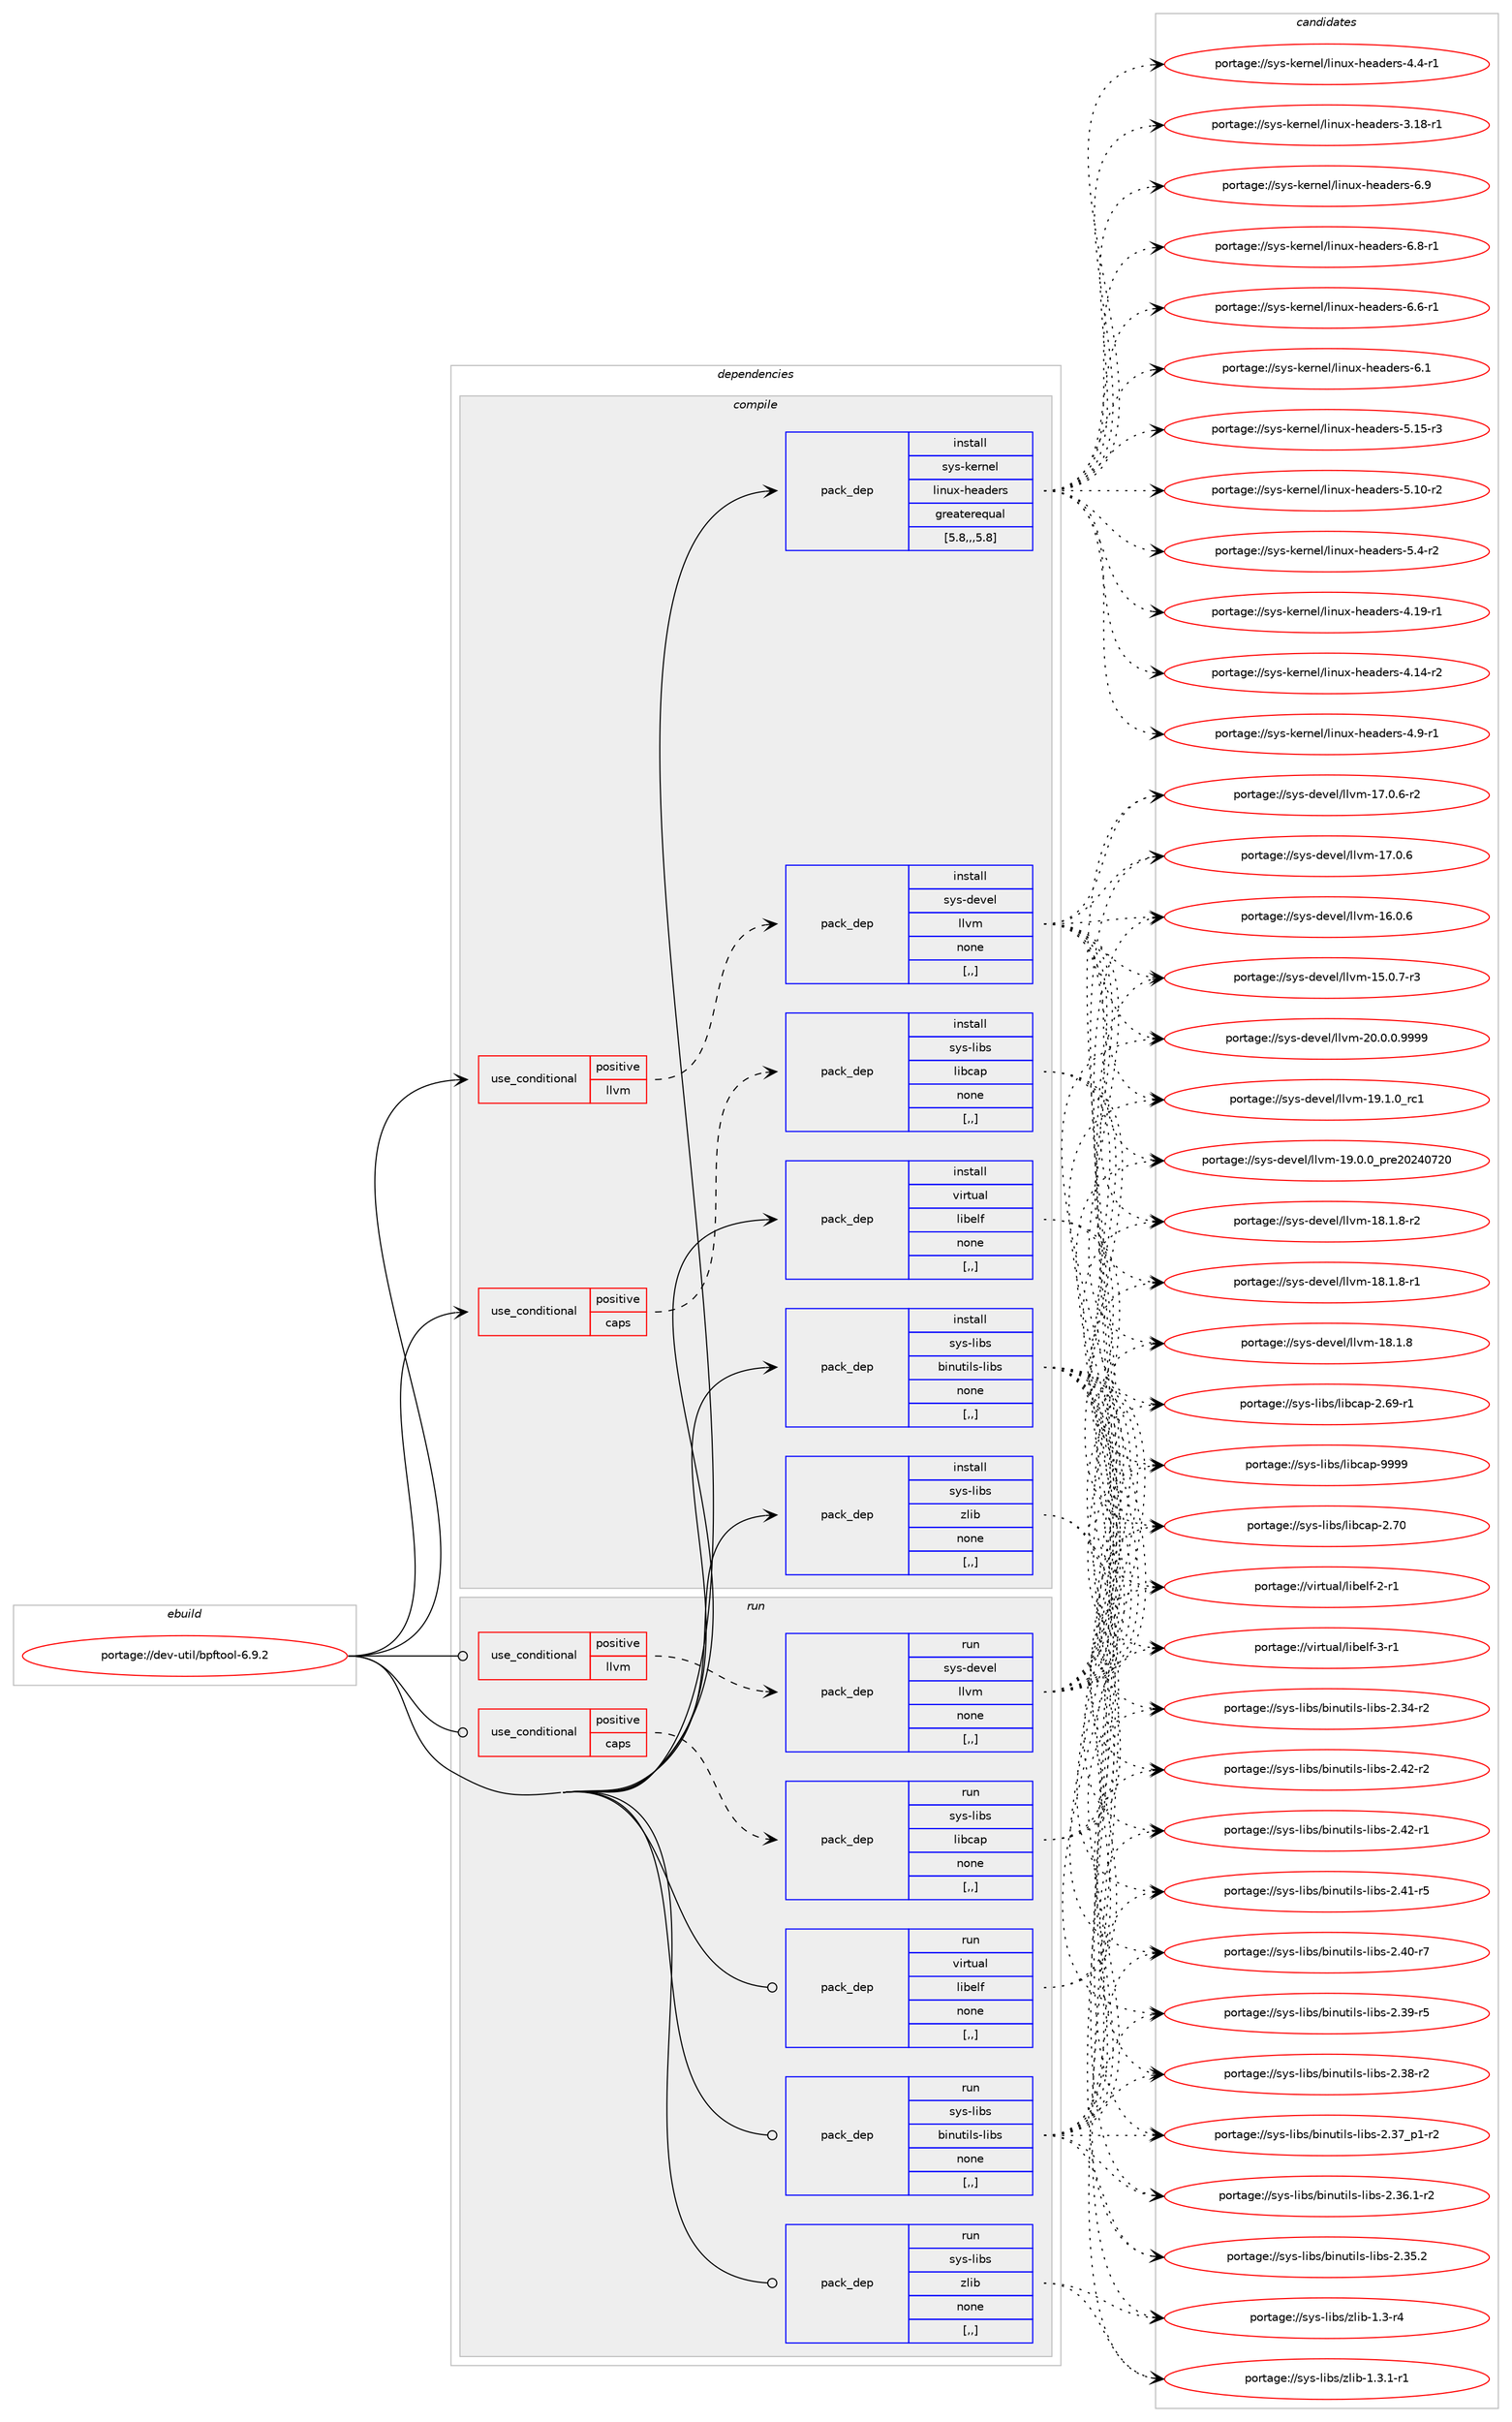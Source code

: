 digraph prolog {

# *************
# Graph options
# *************

newrank=true;
concentrate=true;
compound=true;
graph [rankdir=LR,fontname=Helvetica,fontsize=10,ranksep=1.5];#, ranksep=2.5, nodesep=0.2];
edge  [arrowhead=vee];
node  [fontname=Helvetica,fontsize=10];

# **********
# The ebuild
# **********

subgraph cluster_leftcol {
color=gray;
label=<<i>ebuild</i>>;
id [label="portage://dev-util/bpftool-6.9.2", color=red, width=4, href="../dev-util/bpftool-6.9.2.svg"];
}

# ****************
# The dependencies
# ****************

subgraph cluster_midcol {
color=gray;
label=<<i>dependencies</i>>;
subgraph cluster_compile {
fillcolor="#eeeeee";
style=filled;
label=<<i>compile</i>>;
subgraph cond59237 {
dependency210702 [label=<<TABLE BORDER="0" CELLBORDER="1" CELLSPACING="0" CELLPADDING="4"><TR><TD ROWSPAN="3" CELLPADDING="10">use_conditional</TD></TR><TR><TD>positive</TD></TR><TR><TD>caps</TD></TR></TABLE>>, shape=none, color=red];
subgraph pack150069 {
dependency210703 [label=<<TABLE BORDER="0" CELLBORDER="1" CELLSPACING="0" CELLPADDING="4" WIDTH="220"><TR><TD ROWSPAN="6" CELLPADDING="30">pack_dep</TD></TR><TR><TD WIDTH="110">install</TD></TR><TR><TD>sys-libs</TD></TR><TR><TD>libcap</TD></TR><TR><TD>none</TD></TR><TR><TD>[,,]</TD></TR></TABLE>>, shape=none, color=blue];
}
dependency210702:e -> dependency210703:w [weight=20,style="dashed",arrowhead="vee"];
}
id:e -> dependency210702:w [weight=20,style="solid",arrowhead="vee"];
subgraph cond59238 {
dependency210704 [label=<<TABLE BORDER="0" CELLBORDER="1" CELLSPACING="0" CELLPADDING="4"><TR><TD ROWSPAN="3" CELLPADDING="10">use_conditional</TD></TR><TR><TD>positive</TD></TR><TR><TD>llvm</TD></TR></TABLE>>, shape=none, color=red];
subgraph pack150070 {
dependency210705 [label=<<TABLE BORDER="0" CELLBORDER="1" CELLSPACING="0" CELLPADDING="4" WIDTH="220"><TR><TD ROWSPAN="6" CELLPADDING="30">pack_dep</TD></TR><TR><TD WIDTH="110">install</TD></TR><TR><TD>sys-devel</TD></TR><TR><TD>llvm</TD></TR><TR><TD>none</TD></TR><TR><TD>[,,]</TD></TR></TABLE>>, shape=none, color=blue];
}
dependency210704:e -> dependency210705:w [weight=20,style="dashed",arrowhead="vee"];
}
id:e -> dependency210704:w [weight=20,style="solid",arrowhead="vee"];
subgraph pack150071 {
dependency210706 [label=<<TABLE BORDER="0" CELLBORDER="1" CELLSPACING="0" CELLPADDING="4" WIDTH="220"><TR><TD ROWSPAN="6" CELLPADDING="30">pack_dep</TD></TR><TR><TD WIDTH="110">install</TD></TR><TR><TD>sys-kernel</TD></TR><TR><TD>linux-headers</TD></TR><TR><TD>greaterequal</TD></TR><TR><TD>[5.8,,,5.8]</TD></TR></TABLE>>, shape=none, color=blue];
}
id:e -> dependency210706:w [weight=20,style="solid",arrowhead="vee"];
subgraph pack150072 {
dependency210707 [label=<<TABLE BORDER="0" CELLBORDER="1" CELLSPACING="0" CELLPADDING="4" WIDTH="220"><TR><TD ROWSPAN="6" CELLPADDING="30">pack_dep</TD></TR><TR><TD WIDTH="110">install</TD></TR><TR><TD>sys-libs</TD></TR><TR><TD>binutils-libs</TD></TR><TR><TD>none</TD></TR><TR><TD>[,,]</TD></TR></TABLE>>, shape=none, color=blue];
}
id:e -> dependency210707:w [weight=20,style="solid",arrowhead="vee"];
subgraph pack150073 {
dependency210708 [label=<<TABLE BORDER="0" CELLBORDER="1" CELLSPACING="0" CELLPADDING="4" WIDTH="220"><TR><TD ROWSPAN="6" CELLPADDING="30">pack_dep</TD></TR><TR><TD WIDTH="110">install</TD></TR><TR><TD>sys-libs</TD></TR><TR><TD>zlib</TD></TR><TR><TD>none</TD></TR><TR><TD>[,,]</TD></TR></TABLE>>, shape=none, color=blue];
}
id:e -> dependency210708:w [weight=20,style="solid",arrowhead="vee"];
subgraph pack150074 {
dependency210709 [label=<<TABLE BORDER="0" CELLBORDER="1" CELLSPACING="0" CELLPADDING="4" WIDTH="220"><TR><TD ROWSPAN="6" CELLPADDING="30">pack_dep</TD></TR><TR><TD WIDTH="110">install</TD></TR><TR><TD>virtual</TD></TR><TR><TD>libelf</TD></TR><TR><TD>none</TD></TR><TR><TD>[,,]</TD></TR></TABLE>>, shape=none, color=blue];
}
id:e -> dependency210709:w [weight=20,style="solid",arrowhead="vee"];
}
subgraph cluster_compileandrun {
fillcolor="#eeeeee";
style=filled;
label=<<i>compile and run</i>>;
}
subgraph cluster_run {
fillcolor="#eeeeee";
style=filled;
label=<<i>run</i>>;
subgraph cond59239 {
dependency210710 [label=<<TABLE BORDER="0" CELLBORDER="1" CELLSPACING="0" CELLPADDING="4"><TR><TD ROWSPAN="3" CELLPADDING="10">use_conditional</TD></TR><TR><TD>positive</TD></TR><TR><TD>caps</TD></TR></TABLE>>, shape=none, color=red];
subgraph pack150075 {
dependency210711 [label=<<TABLE BORDER="0" CELLBORDER="1" CELLSPACING="0" CELLPADDING="4" WIDTH="220"><TR><TD ROWSPAN="6" CELLPADDING="30">pack_dep</TD></TR><TR><TD WIDTH="110">run</TD></TR><TR><TD>sys-libs</TD></TR><TR><TD>libcap</TD></TR><TR><TD>none</TD></TR><TR><TD>[,,]</TD></TR></TABLE>>, shape=none, color=blue];
}
dependency210710:e -> dependency210711:w [weight=20,style="dashed",arrowhead="vee"];
}
id:e -> dependency210710:w [weight=20,style="solid",arrowhead="odot"];
subgraph cond59240 {
dependency210712 [label=<<TABLE BORDER="0" CELLBORDER="1" CELLSPACING="0" CELLPADDING="4"><TR><TD ROWSPAN="3" CELLPADDING="10">use_conditional</TD></TR><TR><TD>positive</TD></TR><TR><TD>llvm</TD></TR></TABLE>>, shape=none, color=red];
subgraph pack150076 {
dependency210713 [label=<<TABLE BORDER="0" CELLBORDER="1" CELLSPACING="0" CELLPADDING="4" WIDTH="220"><TR><TD ROWSPAN="6" CELLPADDING="30">pack_dep</TD></TR><TR><TD WIDTH="110">run</TD></TR><TR><TD>sys-devel</TD></TR><TR><TD>llvm</TD></TR><TR><TD>none</TD></TR><TR><TD>[,,]</TD></TR></TABLE>>, shape=none, color=blue];
}
dependency210712:e -> dependency210713:w [weight=20,style="dashed",arrowhead="vee"];
}
id:e -> dependency210712:w [weight=20,style="solid",arrowhead="odot"];
subgraph pack150077 {
dependency210714 [label=<<TABLE BORDER="0" CELLBORDER="1" CELLSPACING="0" CELLPADDING="4" WIDTH="220"><TR><TD ROWSPAN="6" CELLPADDING="30">pack_dep</TD></TR><TR><TD WIDTH="110">run</TD></TR><TR><TD>sys-libs</TD></TR><TR><TD>binutils-libs</TD></TR><TR><TD>none</TD></TR><TR><TD>[,,]</TD></TR></TABLE>>, shape=none, color=blue];
}
id:e -> dependency210714:w [weight=20,style="solid",arrowhead="odot"];
subgraph pack150078 {
dependency210715 [label=<<TABLE BORDER="0" CELLBORDER="1" CELLSPACING="0" CELLPADDING="4" WIDTH="220"><TR><TD ROWSPAN="6" CELLPADDING="30">pack_dep</TD></TR><TR><TD WIDTH="110">run</TD></TR><TR><TD>sys-libs</TD></TR><TR><TD>zlib</TD></TR><TR><TD>none</TD></TR><TR><TD>[,,]</TD></TR></TABLE>>, shape=none, color=blue];
}
id:e -> dependency210715:w [weight=20,style="solid",arrowhead="odot"];
subgraph pack150079 {
dependency210716 [label=<<TABLE BORDER="0" CELLBORDER="1" CELLSPACING="0" CELLPADDING="4" WIDTH="220"><TR><TD ROWSPAN="6" CELLPADDING="30">pack_dep</TD></TR><TR><TD WIDTH="110">run</TD></TR><TR><TD>virtual</TD></TR><TR><TD>libelf</TD></TR><TR><TD>none</TD></TR><TR><TD>[,,]</TD></TR></TABLE>>, shape=none, color=blue];
}
id:e -> dependency210716:w [weight=20,style="solid",arrowhead="odot"];
}
}

# **************
# The candidates
# **************

subgraph cluster_choices {
rank=same;
color=gray;
label=<<i>candidates</i>>;

subgraph choice150069 {
color=black;
nodesep=1;
choice1151211154510810598115471081059899971124557575757 [label="portage://sys-libs/libcap-9999", color=red, width=4,href="../sys-libs/libcap-9999.svg"];
choice1151211154510810598115471081059899971124550465548 [label="portage://sys-libs/libcap-2.70", color=red, width=4,href="../sys-libs/libcap-2.70.svg"];
choice11512111545108105981154710810598999711245504654574511449 [label="portage://sys-libs/libcap-2.69-r1", color=red, width=4,href="../sys-libs/libcap-2.69-r1.svg"];
dependency210703:e -> choice1151211154510810598115471081059899971124557575757:w [style=dotted,weight="100"];
dependency210703:e -> choice1151211154510810598115471081059899971124550465548:w [style=dotted,weight="100"];
dependency210703:e -> choice11512111545108105981154710810598999711245504654574511449:w [style=dotted,weight="100"];
}
subgraph choice150070 {
color=black;
nodesep=1;
choice1151211154510010111810110847108108118109455048464846484657575757 [label="portage://sys-devel/llvm-20.0.0.9999", color=red, width=4,href="../sys-devel/llvm-20.0.0.9999.svg"];
choice115121115451001011181011084710810811810945495746494648951149949 [label="portage://sys-devel/llvm-19.1.0_rc1", color=red, width=4,href="../sys-devel/llvm-19.1.0_rc1.svg"];
choice115121115451001011181011084710810811810945495746484648951121141015048505248555048 [label="portage://sys-devel/llvm-19.0.0_pre20240720", color=red, width=4,href="../sys-devel/llvm-19.0.0_pre20240720.svg"];
choice1151211154510010111810110847108108118109454956464946564511450 [label="portage://sys-devel/llvm-18.1.8-r2", color=red, width=4,href="../sys-devel/llvm-18.1.8-r2.svg"];
choice1151211154510010111810110847108108118109454956464946564511449 [label="portage://sys-devel/llvm-18.1.8-r1", color=red, width=4,href="../sys-devel/llvm-18.1.8-r1.svg"];
choice115121115451001011181011084710810811810945495646494656 [label="portage://sys-devel/llvm-18.1.8", color=red, width=4,href="../sys-devel/llvm-18.1.8.svg"];
choice1151211154510010111810110847108108118109454955464846544511450 [label="portage://sys-devel/llvm-17.0.6-r2", color=red, width=4,href="../sys-devel/llvm-17.0.6-r2.svg"];
choice115121115451001011181011084710810811810945495546484654 [label="portage://sys-devel/llvm-17.0.6", color=red, width=4,href="../sys-devel/llvm-17.0.6.svg"];
choice115121115451001011181011084710810811810945495446484654 [label="portage://sys-devel/llvm-16.0.6", color=red, width=4,href="../sys-devel/llvm-16.0.6.svg"];
choice1151211154510010111810110847108108118109454953464846554511451 [label="portage://sys-devel/llvm-15.0.7-r3", color=red, width=4,href="../sys-devel/llvm-15.0.7-r3.svg"];
dependency210705:e -> choice1151211154510010111810110847108108118109455048464846484657575757:w [style=dotted,weight="100"];
dependency210705:e -> choice115121115451001011181011084710810811810945495746494648951149949:w [style=dotted,weight="100"];
dependency210705:e -> choice115121115451001011181011084710810811810945495746484648951121141015048505248555048:w [style=dotted,weight="100"];
dependency210705:e -> choice1151211154510010111810110847108108118109454956464946564511450:w [style=dotted,weight="100"];
dependency210705:e -> choice1151211154510010111810110847108108118109454956464946564511449:w [style=dotted,weight="100"];
dependency210705:e -> choice115121115451001011181011084710810811810945495646494656:w [style=dotted,weight="100"];
dependency210705:e -> choice1151211154510010111810110847108108118109454955464846544511450:w [style=dotted,weight="100"];
dependency210705:e -> choice115121115451001011181011084710810811810945495546484654:w [style=dotted,weight="100"];
dependency210705:e -> choice115121115451001011181011084710810811810945495446484654:w [style=dotted,weight="100"];
dependency210705:e -> choice1151211154510010111810110847108108118109454953464846554511451:w [style=dotted,weight="100"];
}
subgraph choice150071 {
color=black;
nodesep=1;
choice1151211154510710111411010110847108105110117120451041019710010111411545544657 [label="portage://sys-kernel/linux-headers-6.9", color=red, width=4,href="../sys-kernel/linux-headers-6.9.svg"];
choice11512111545107101114110101108471081051101171204510410197100101114115455446564511449 [label="portage://sys-kernel/linux-headers-6.8-r1", color=red, width=4,href="../sys-kernel/linux-headers-6.8-r1.svg"];
choice11512111545107101114110101108471081051101171204510410197100101114115455446544511449 [label="portage://sys-kernel/linux-headers-6.6-r1", color=red, width=4,href="../sys-kernel/linux-headers-6.6-r1.svg"];
choice1151211154510710111411010110847108105110117120451041019710010111411545544649 [label="portage://sys-kernel/linux-headers-6.1", color=red, width=4,href="../sys-kernel/linux-headers-6.1.svg"];
choice1151211154510710111411010110847108105110117120451041019710010111411545534649534511451 [label="portage://sys-kernel/linux-headers-5.15-r3", color=red, width=4,href="../sys-kernel/linux-headers-5.15-r3.svg"];
choice1151211154510710111411010110847108105110117120451041019710010111411545534649484511450 [label="portage://sys-kernel/linux-headers-5.10-r2", color=red, width=4,href="../sys-kernel/linux-headers-5.10-r2.svg"];
choice11512111545107101114110101108471081051101171204510410197100101114115455346524511450 [label="portage://sys-kernel/linux-headers-5.4-r2", color=red, width=4,href="../sys-kernel/linux-headers-5.4-r2.svg"];
choice1151211154510710111411010110847108105110117120451041019710010111411545524649574511449 [label="portage://sys-kernel/linux-headers-4.19-r1", color=red, width=4,href="../sys-kernel/linux-headers-4.19-r1.svg"];
choice1151211154510710111411010110847108105110117120451041019710010111411545524649524511450 [label="portage://sys-kernel/linux-headers-4.14-r2", color=red, width=4,href="../sys-kernel/linux-headers-4.14-r2.svg"];
choice11512111545107101114110101108471081051101171204510410197100101114115455246574511449 [label="portage://sys-kernel/linux-headers-4.9-r1", color=red, width=4,href="../sys-kernel/linux-headers-4.9-r1.svg"];
choice11512111545107101114110101108471081051101171204510410197100101114115455246524511449 [label="portage://sys-kernel/linux-headers-4.4-r1", color=red, width=4,href="../sys-kernel/linux-headers-4.4-r1.svg"];
choice1151211154510710111411010110847108105110117120451041019710010111411545514649564511449 [label="portage://sys-kernel/linux-headers-3.18-r1", color=red, width=4,href="../sys-kernel/linux-headers-3.18-r1.svg"];
dependency210706:e -> choice1151211154510710111411010110847108105110117120451041019710010111411545544657:w [style=dotted,weight="100"];
dependency210706:e -> choice11512111545107101114110101108471081051101171204510410197100101114115455446564511449:w [style=dotted,weight="100"];
dependency210706:e -> choice11512111545107101114110101108471081051101171204510410197100101114115455446544511449:w [style=dotted,weight="100"];
dependency210706:e -> choice1151211154510710111411010110847108105110117120451041019710010111411545544649:w [style=dotted,weight="100"];
dependency210706:e -> choice1151211154510710111411010110847108105110117120451041019710010111411545534649534511451:w [style=dotted,weight="100"];
dependency210706:e -> choice1151211154510710111411010110847108105110117120451041019710010111411545534649484511450:w [style=dotted,weight="100"];
dependency210706:e -> choice11512111545107101114110101108471081051101171204510410197100101114115455346524511450:w [style=dotted,weight="100"];
dependency210706:e -> choice1151211154510710111411010110847108105110117120451041019710010111411545524649574511449:w [style=dotted,weight="100"];
dependency210706:e -> choice1151211154510710111411010110847108105110117120451041019710010111411545524649524511450:w [style=dotted,weight="100"];
dependency210706:e -> choice11512111545107101114110101108471081051101171204510410197100101114115455246574511449:w [style=dotted,weight="100"];
dependency210706:e -> choice11512111545107101114110101108471081051101171204510410197100101114115455246524511449:w [style=dotted,weight="100"];
dependency210706:e -> choice1151211154510710111411010110847108105110117120451041019710010111411545514649564511449:w [style=dotted,weight="100"];
}
subgraph choice150072 {
color=black;
nodesep=1;
choice11512111545108105981154798105110117116105108115451081059811545504652504511450 [label="portage://sys-libs/binutils-libs-2.42-r2", color=red, width=4,href="../sys-libs/binutils-libs-2.42-r2.svg"];
choice11512111545108105981154798105110117116105108115451081059811545504652504511449 [label="portage://sys-libs/binutils-libs-2.42-r1", color=red, width=4,href="../sys-libs/binutils-libs-2.42-r1.svg"];
choice11512111545108105981154798105110117116105108115451081059811545504652494511453 [label="portage://sys-libs/binutils-libs-2.41-r5", color=red, width=4,href="../sys-libs/binutils-libs-2.41-r5.svg"];
choice11512111545108105981154798105110117116105108115451081059811545504652484511455 [label="portage://sys-libs/binutils-libs-2.40-r7", color=red, width=4,href="../sys-libs/binutils-libs-2.40-r7.svg"];
choice11512111545108105981154798105110117116105108115451081059811545504651574511453 [label="portage://sys-libs/binutils-libs-2.39-r5", color=red, width=4,href="../sys-libs/binutils-libs-2.39-r5.svg"];
choice11512111545108105981154798105110117116105108115451081059811545504651564511450 [label="portage://sys-libs/binutils-libs-2.38-r2", color=red, width=4,href="../sys-libs/binutils-libs-2.38-r2.svg"];
choice115121115451081059811547981051101171161051081154510810598115455046515595112494511450 [label="portage://sys-libs/binutils-libs-2.37_p1-r2", color=red, width=4,href="../sys-libs/binutils-libs-2.37_p1-r2.svg"];
choice115121115451081059811547981051101171161051081154510810598115455046515446494511450 [label="portage://sys-libs/binutils-libs-2.36.1-r2", color=red, width=4,href="../sys-libs/binutils-libs-2.36.1-r2.svg"];
choice11512111545108105981154798105110117116105108115451081059811545504651534650 [label="portage://sys-libs/binutils-libs-2.35.2", color=red, width=4,href="../sys-libs/binutils-libs-2.35.2.svg"];
choice11512111545108105981154798105110117116105108115451081059811545504651524511450 [label="portage://sys-libs/binutils-libs-2.34-r2", color=red, width=4,href="../sys-libs/binutils-libs-2.34-r2.svg"];
dependency210707:e -> choice11512111545108105981154798105110117116105108115451081059811545504652504511450:w [style=dotted,weight="100"];
dependency210707:e -> choice11512111545108105981154798105110117116105108115451081059811545504652504511449:w [style=dotted,weight="100"];
dependency210707:e -> choice11512111545108105981154798105110117116105108115451081059811545504652494511453:w [style=dotted,weight="100"];
dependency210707:e -> choice11512111545108105981154798105110117116105108115451081059811545504652484511455:w [style=dotted,weight="100"];
dependency210707:e -> choice11512111545108105981154798105110117116105108115451081059811545504651574511453:w [style=dotted,weight="100"];
dependency210707:e -> choice11512111545108105981154798105110117116105108115451081059811545504651564511450:w [style=dotted,weight="100"];
dependency210707:e -> choice115121115451081059811547981051101171161051081154510810598115455046515595112494511450:w [style=dotted,weight="100"];
dependency210707:e -> choice115121115451081059811547981051101171161051081154510810598115455046515446494511450:w [style=dotted,weight="100"];
dependency210707:e -> choice11512111545108105981154798105110117116105108115451081059811545504651534650:w [style=dotted,weight="100"];
dependency210707:e -> choice11512111545108105981154798105110117116105108115451081059811545504651524511450:w [style=dotted,weight="100"];
}
subgraph choice150073 {
color=black;
nodesep=1;
choice115121115451081059811547122108105984549465146494511449 [label="portage://sys-libs/zlib-1.3.1-r1", color=red, width=4,href="../sys-libs/zlib-1.3.1-r1.svg"];
choice11512111545108105981154712210810598454946514511452 [label="portage://sys-libs/zlib-1.3-r4", color=red, width=4,href="../sys-libs/zlib-1.3-r4.svg"];
dependency210708:e -> choice115121115451081059811547122108105984549465146494511449:w [style=dotted,weight="100"];
dependency210708:e -> choice11512111545108105981154712210810598454946514511452:w [style=dotted,weight="100"];
}
subgraph choice150074 {
color=black;
nodesep=1;
choice11810511411611797108471081059810110810245514511449 [label="portage://virtual/libelf-3-r1", color=red, width=4,href="../virtual/libelf-3-r1.svg"];
choice11810511411611797108471081059810110810245504511449 [label="portage://virtual/libelf-2-r1", color=red, width=4,href="../virtual/libelf-2-r1.svg"];
dependency210709:e -> choice11810511411611797108471081059810110810245514511449:w [style=dotted,weight="100"];
dependency210709:e -> choice11810511411611797108471081059810110810245504511449:w [style=dotted,weight="100"];
}
subgraph choice150075 {
color=black;
nodesep=1;
choice1151211154510810598115471081059899971124557575757 [label="portage://sys-libs/libcap-9999", color=red, width=4,href="../sys-libs/libcap-9999.svg"];
choice1151211154510810598115471081059899971124550465548 [label="portage://sys-libs/libcap-2.70", color=red, width=4,href="../sys-libs/libcap-2.70.svg"];
choice11512111545108105981154710810598999711245504654574511449 [label="portage://sys-libs/libcap-2.69-r1", color=red, width=4,href="../sys-libs/libcap-2.69-r1.svg"];
dependency210711:e -> choice1151211154510810598115471081059899971124557575757:w [style=dotted,weight="100"];
dependency210711:e -> choice1151211154510810598115471081059899971124550465548:w [style=dotted,weight="100"];
dependency210711:e -> choice11512111545108105981154710810598999711245504654574511449:w [style=dotted,weight="100"];
}
subgraph choice150076 {
color=black;
nodesep=1;
choice1151211154510010111810110847108108118109455048464846484657575757 [label="portage://sys-devel/llvm-20.0.0.9999", color=red, width=4,href="../sys-devel/llvm-20.0.0.9999.svg"];
choice115121115451001011181011084710810811810945495746494648951149949 [label="portage://sys-devel/llvm-19.1.0_rc1", color=red, width=4,href="../sys-devel/llvm-19.1.0_rc1.svg"];
choice115121115451001011181011084710810811810945495746484648951121141015048505248555048 [label="portage://sys-devel/llvm-19.0.0_pre20240720", color=red, width=4,href="../sys-devel/llvm-19.0.0_pre20240720.svg"];
choice1151211154510010111810110847108108118109454956464946564511450 [label="portage://sys-devel/llvm-18.1.8-r2", color=red, width=4,href="../sys-devel/llvm-18.1.8-r2.svg"];
choice1151211154510010111810110847108108118109454956464946564511449 [label="portage://sys-devel/llvm-18.1.8-r1", color=red, width=4,href="../sys-devel/llvm-18.1.8-r1.svg"];
choice115121115451001011181011084710810811810945495646494656 [label="portage://sys-devel/llvm-18.1.8", color=red, width=4,href="../sys-devel/llvm-18.1.8.svg"];
choice1151211154510010111810110847108108118109454955464846544511450 [label="portage://sys-devel/llvm-17.0.6-r2", color=red, width=4,href="../sys-devel/llvm-17.0.6-r2.svg"];
choice115121115451001011181011084710810811810945495546484654 [label="portage://sys-devel/llvm-17.0.6", color=red, width=4,href="../sys-devel/llvm-17.0.6.svg"];
choice115121115451001011181011084710810811810945495446484654 [label="portage://sys-devel/llvm-16.0.6", color=red, width=4,href="../sys-devel/llvm-16.0.6.svg"];
choice1151211154510010111810110847108108118109454953464846554511451 [label="portage://sys-devel/llvm-15.0.7-r3", color=red, width=4,href="../sys-devel/llvm-15.0.7-r3.svg"];
dependency210713:e -> choice1151211154510010111810110847108108118109455048464846484657575757:w [style=dotted,weight="100"];
dependency210713:e -> choice115121115451001011181011084710810811810945495746494648951149949:w [style=dotted,weight="100"];
dependency210713:e -> choice115121115451001011181011084710810811810945495746484648951121141015048505248555048:w [style=dotted,weight="100"];
dependency210713:e -> choice1151211154510010111810110847108108118109454956464946564511450:w [style=dotted,weight="100"];
dependency210713:e -> choice1151211154510010111810110847108108118109454956464946564511449:w [style=dotted,weight="100"];
dependency210713:e -> choice115121115451001011181011084710810811810945495646494656:w [style=dotted,weight="100"];
dependency210713:e -> choice1151211154510010111810110847108108118109454955464846544511450:w [style=dotted,weight="100"];
dependency210713:e -> choice115121115451001011181011084710810811810945495546484654:w [style=dotted,weight="100"];
dependency210713:e -> choice115121115451001011181011084710810811810945495446484654:w [style=dotted,weight="100"];
dependency210713:e -> choice1151211154510010111810110847108108118109454953464846554511451:w [style=dotted,weight="100"];
}
subgraph choice150077 {
color=black;
nodesep=1;
choice11512111545108105981154798105110117116105108115451081059811545504652504511450 [label="portage://sys-libs/binutils-libs-2.42-r2", color=red, width=4,href="../sys-libs/binutils-libs-2.42-r2.svg"];
choice11512111545108105981154798105110117116105108115451081059811545504652504511449 [label="portage://sys-libs/binutils-libs-2.42-r1", color=red, width=4,href="../sys-libs/binutils-libs-2.42-r1.svg"];
choice11512111545108105981154798105110117116105108115451081059811545504652494511453 [label="portage://sys-libs/binutils-libs-2.41-r5", color=red, width=4,href="../sys-libs/binutils-libs-2.41-r5.svg"];
choice11512111545108105981154798105110117116105108115451081059811545504652484511455 [label="portage://sys-libs/binutils-libs-2.40-r7", color=red, width=4,href="../sys-libs/binutils-libs-2.40-r7.svg"];
choice11512111545108105981154798105110117116105108115451081059811545504651574511453 [label="portage://sys-libs/binutils-libs-2.39-r5", color=red, width=4,href="../sys-libs/binutils-libs-2.39-r5.svg"];
choice11512111545108105981154798105110117116105108115451081059811545504651564511450 [label="portage://sys-libs/binutils-libs-2.38-r2", color=red, width=4,href="../sys-libs/binutils-libs-2.38-r2.svg"];
choice115121115451081059811547981051101171161051081154510810598115455046515595112494511450 [label="portage://sys-libs/binutils-libs-2.37_p1-r2", color=red, width=4,href="../sys-libs/binutils-libs-2.37_p1-r2.svg"];
choice115121115451081059811547981051101171161051081154510810598115455046515446494511450 [label="portage://sys-libs/binutils-libs-2.36.1-r2", color=red, width=4,href="../sys-libs/binutils-libs-2.36.1-r2.svg"];
choice11512111545108105981154798105110117116105108115451081059811545504651534650 [label="portage://sys-libs/binutils-libs-2.35.2", color=red, width=4,href="../sys-libs/binutils-libs-2.35.2.svg"];
choice11512111545108105981154798105110117116105108115451081059811545504651524511450 [label="portage://sys-libs/binutils-libs-2.34-r2", color=red, width=4,href="../sys-libs/binutils-libs-2.34-r2.svg"];
dependency210714:e -> choice11512111545108105981154798105110117116105108115451081059811545504652504511450:w [style=dotted,weight="100"];
dependency210714:e -> choice11512111545108105981154798105110117116105108115451081059811545504652504511449:w [style=dotted,weight="100"];
dependency210714:e -> choice11512111545108105981154798105110117116105108115451081059811545504652494511453:w [style=dotted,weight="100"];
dependency210714:e -> choice11512111545108105981154798105110117116105108115451081059811545504652484511455:w [style=dotted,weight="100"];
dependency210714:e -> choice11512111545108105981154798105110117116105108115451081059811545504651574511453:w [style=dotted,weight="100"];
dependency210714:e -> choice11512111545108105981154798105110117116105108115451081059811545504651564511450:w [style=dotted,weight="100"];
dependency210714:e -> choice115121115451081059811547981051101171161051081154510810598115455046515595112494511450:w [style=dotted,weight="100"];
dependency210714:e -> choice115121115451081059811547981051101171161051081154510810598115455046515446494511450:w [style=dotted,weight="100"];
dependency210714:e -> choice11512111545108105981154798105110117116105108115451081059811545504651534650:w [style=dotted,weight="100"];
dependency210714:e -> choice11512111545108105981154798105110117116105108115451081059811545504651524511450:w [style=dotted,weight="100"];
}
subgraph choice150078 {
color=black;
nodesep=1;
choice115121115451081059811547122108105984549465146494511449 [label="portage://sys-libs/zlib-1.3.1-r1", color=red, width=4,href="../sys-libs/zlib-1.3.1-r1.svg"];
choice11512111545108105981154712210810598454946514511452 [label="portage://sys-libs/zlib-1.3-r4", color=red, width=4,href="../sys-libs/zlib-1.3-r4.svg"];
dependency210715:e -> choice115121115451081059811547122108105984549465146494511449:w [style=dotted,weight="100"];
dependency210715:e -> choice11512111545108105981154712210810598454946514511452:w [style=dotted,weight="100"];
}
subgraph choice150079 {
color=black;
nodesep=1;
choice11810511411611797108471081059810110810245514511449 [label="portage://virtual/libelf-3-r1", color=red, width=4,href="../virtual/libelf-3-r1.svg"];
choice11810511411611797108471081059810110810245504511449 [label="portage://virtual/libelf-2-r1", color=red, width=4,href="../virtual/libelf-2-r1.svg"];
dependency210716:e -> choice11810511411611797108471081059810110810245514511449:w [style=dotted,weight="100"];
dependency210716:e -> choice11810511411611797108471081059810110810245504511449:w [style=dotted,weight="100"];
}
}

}
